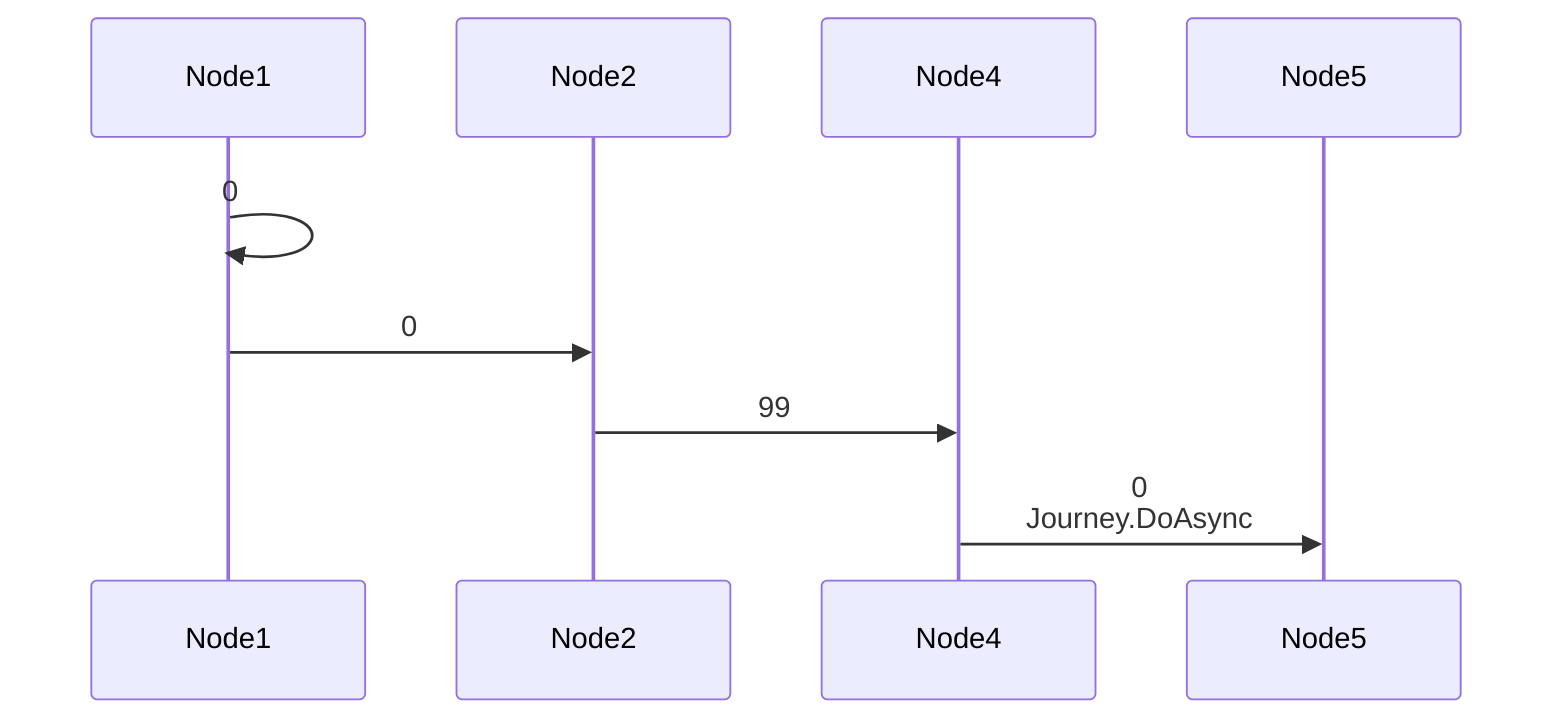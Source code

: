 ﻿sequenceDiagram
Node1->>Node1:0
Node1->>Node2:0
Node2->>Node4:99
Node4->>Node5:0<br>Journey.DoAsync
